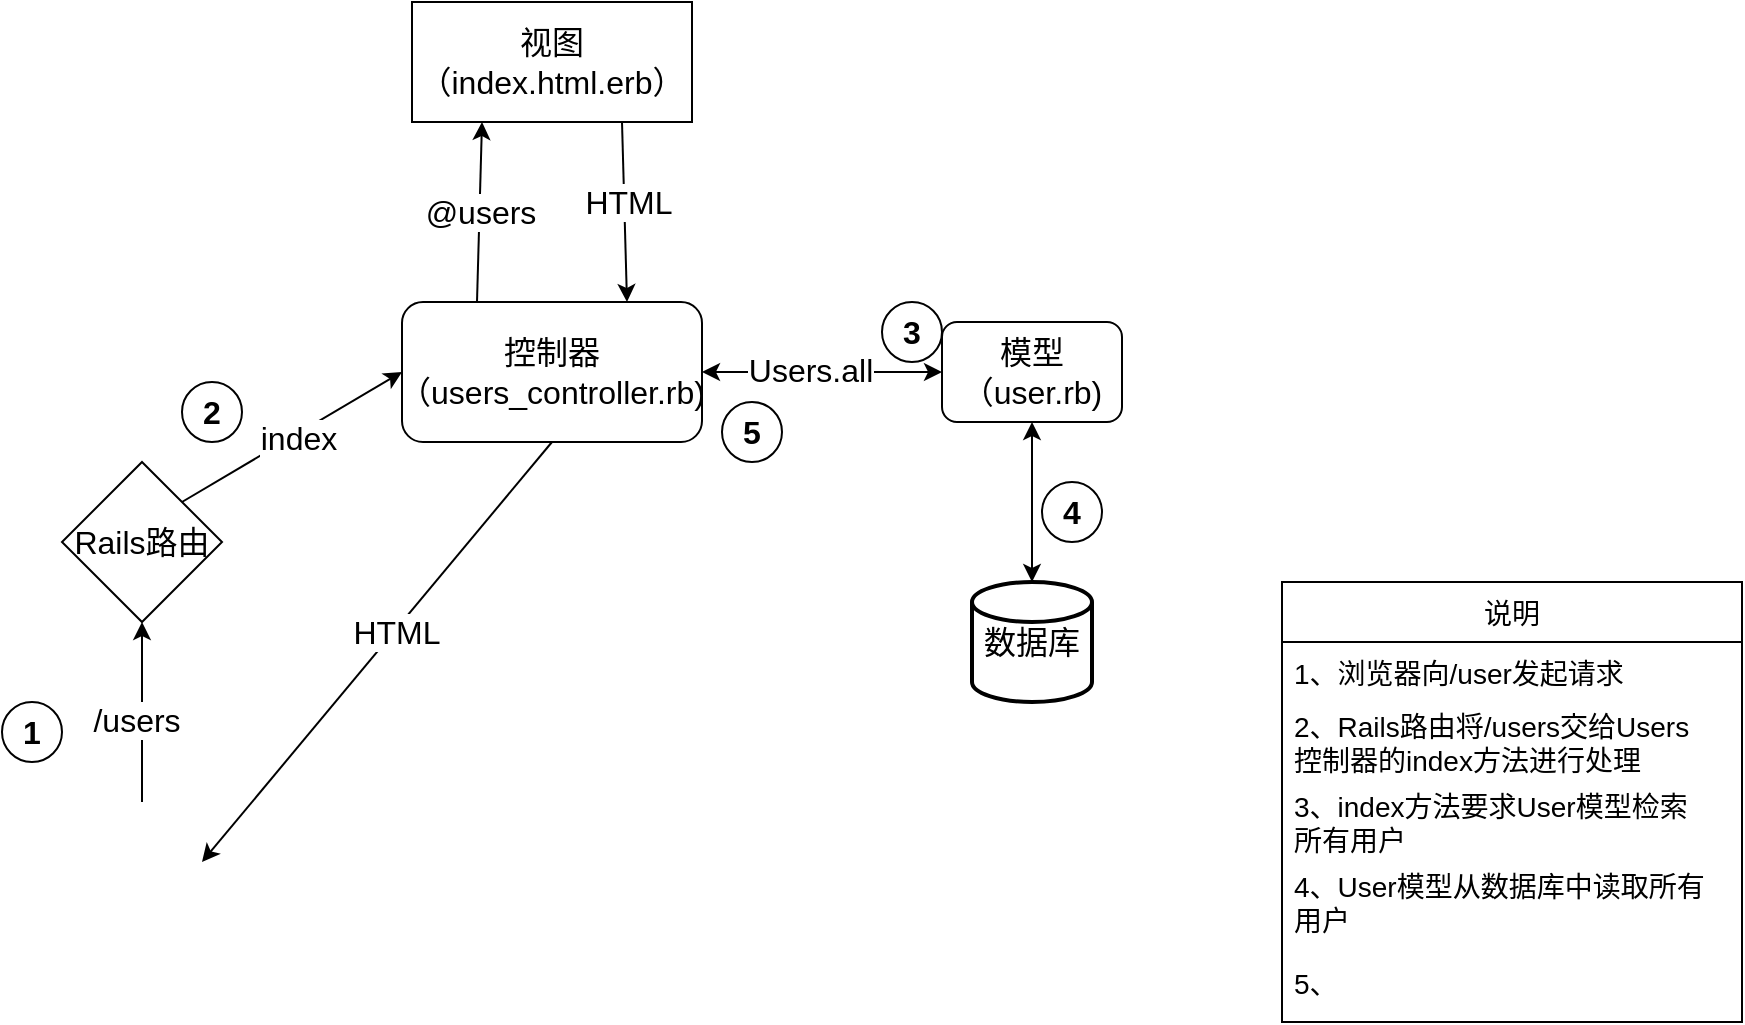 <mxfile version="20.2.7" type="github">
  <diagram id="uC6A-LN68PpUqQVxdsIX" name="第 1 页">
    <mxGraphModel dx="946" dy="1699" grid="1" gridSize="10" guides="1" tooltips="1" connect="1" arrows="1" fold="1" page="1" pageScale="1" pageWidth="827" pageHeight="1169" math="0" shadow="0">
      <root>
        <mxCell id="0" />
        <mxCell id="1" parent="0" />
        <mxCell id="2ww45A0Sf8mP8j548J3A-3" style="edgeStyle=orthogonalEdgeStyle;rounded=0;orthogonalLoop=1;jettySize=auto;html=1;" edge="1" parent="1" source="2ww45A0Sf8mP8j548J3A-1" target="2ww45A0Sf8mP8j548J3A-2">
          <mxGeometry relative="1" as="geometry" />
        </mxCell>
        <mxCell id="2ww45A0Sf8mP8j548J3A-24" value="/users" style="edgeLabel;html=1;align=center;verticalAlign=middle;resizable=0;points=[];fontSize=16;" vertex="1" connectable="0" parent="2ww45A0Sf8mP8j548J3A-3">
          <mxGeometry x="-0.089" y="3" relative="1" as="geometry">
            <mxPoint as="offset" />
          </mxGeometry>
        </mxCell>
        <mxCell id="2ww45A0Sf8mP8j548J3A-1" value="" style="shape=image;html=1;verticalAlign=top;verticalLabelPosition=bottom;labelBackgroundColor=#ffffff;imageAspect=0;aspect=fixed;image=https://cdn2.iconfinder.com/data/icons/social-media-and-payment/64/-36-128.png" vertex="1" parent="1">
          <mxGeometry x="130" y="340" width="60" height="60" as="geometry" />
        </mxCell>
        <mxCell id="2ww45A0Sf8mP8j548J3A-5" style="rounded=0;orthogonalLoop=1;jettySize=auto;html=1;exitX=1;exitY=0;exitDx=0;exitDy=0;entryX=0;entryY=0.5;entryDx=0;entryDy=0;" edge="1" parent="1" source="2ww45A0Sf8mP8j548J3A-2" target="2ww45A0Sf8mP8j548J3A-4">
          <mxGeometry relative="1" as="geometry" />
        </mxCell>
        <mxCell id="2ww45A0Sf8mP8j548J3A-23" value="index" style="edgeLabel;html=1;align=center;verticalAlign=middle;resizable=0;points=[];fontSize=16;" vertex="1" connectable="0" parent="2ww45A0Sf8mP8j548J3A-5">
          <mxGeometry x="0.058" y="-2" relative="1" as="geometry">
            <mxPoint x="-1" as="offset" />
          </mxGeometry>
        </mxCell>
        <mxCell id="2ww45A0Sf8mP8j548J3A-2" value="&lt;font style=&quot;font-size: 16px;&quot;&gt;Rails路由&lt;/font&gt;" style="rhombus;whiteSpace=wrap;html=1;" vertex="1" parent="1">
          <mxGeometry x="120" y="170" width="80" height="80" as="geometry" />
        </mxCell>
        <mxCell id="2ww45A0Sf8mP8j548J3A-17" style="edgeStyle=none;rounded=0;orthogonalLoop=1;jettySize=auto;html=1;exitX=0.25;exitY=0;exitDx=0;exitDy=0;entryX=0.25;entryY=1;entryDx=0;entryDy=0;fontSize=16;" edge="1" parent="1" source="2ww45A0Sf8mP8j548J3A-4" target="2ww45A0Sf8mP8j548J3A-14">
          <mxGeometry relative="1" as="geometry" />
        </mxCell>
        <mxCell id="2ww45A0Sf8mP8j548J3A-18" value="@users" style="edgeLabel;html=1;align=center;verticalAlign=middle;resizable=0;points=[];fontSize=16;" vertex="1" connectable="0" parent="2ww45A0Sf8mP8j548J3A-17">
          <mxGeometry x="0.0" relative="1" as="geometry">
            <mxPoint as="offset" />
          </mxGeometry>
        </mxCell>
        <mxCell id="2ww45A0Sf8mP8j548J3A-20" style="edgeStyle=none;rounded=0;orthogonalLoop=1;jettySize=auto;html=1;exitX=0.5;exitY=1;exitDx=0;exitDy=0;entryX=1;entryY=0.5;entryDx=0;entryDy=0;fontSize=16;" edge="1" parent="1" source="2ww45A0Sf8mP8j548J3A-4" target="2ww45A0Sf8mP8j548J3A-1">
          <mxGeometry relative="1" as="geometry" />
        </mxCell>
        <mxCell id="2ww45A0Sf8mP8j548J3A-21" value="HTML" style="edgeLabel;html=1;align=center;verticalAlign=middle;resizable=0;points=[];fontSize=16;" vertex="1" connectable="0" parent="2ww45A0Sf8mP8j548J3A-20">
          <mxGeometry x="-0.101" y="1" relative="1" as="geometry">
            <mxPoint as="offset" />
          </mxGeometry>
        </mxCell>
        <mxCell id="2ww45A0Sf8mP8j548J3A-4" value="&lt;font style=&quot;font-size: 16px;&quot;&gt;控制器&lt;br&gt;（users_controller.rb)&lt;/font&gt;" style="rounded=1;whiteSpace=wrap;html=1;" vertex="1" parent="1">
          <mxGeometry x="290" y="90" width="150" height="70" as="geometry" />
        </mxCell>
        <mxCell id="2ww45A0Sf8mP8j548J3A-6" value="&lt;font style=&quot;font-size: 16px;&quot;&gt;模型&lt;br&gt;（user.rb)&lt;/font&gt;" style="rounded=1;whiteSpace=wrap;html=1;" vertex="1" parent="1">
          <mxGeometry x="560" y="100" width="90" height="50" as="geometry" />
        </mxCell>
        <mxCell id="2ww45A0Sf8mP8j548J3A-9" value="" style="endArrow=classic;startArrow=classic;html=1;rounded=0;fontSize=16;entryX=0;entryY=0.5;entryDx=0;entryDy=0;exitX=1;exitY=0.5;exitDx=0;exitDy=0;" edge="1" parent="1" source="2ww45A0Sf8mP8j548J3A-4" target="2ww45A0Sf8mP8j548J3A-6">
          <mxGeometry width="50" height="50" relative="1" as="geometry">
            <mxPoint x="430" y="290" as="sourcePoint" />
            <mxPoint x="480" y="240" as="targetPoint" />
          </mxGeometry>
        </mxCell>
        <mxCell id="2ww45A0Sf8mP8j548J3A-22" value="Users.all" style="edgeLabel;html=1;align=center;verticalAlign=middle;resizable=0;points=[];fontSize=16;" vertex="1" connectable="0" parent="2ww45A0Sf8mP8j548J3A-9">
          <mxGeometry x="-0.101" y="1" relative="1" as="geometry">
            <mxPoint as="offset" />
          </mxGeometry>
        </mxCell>
        <mxCell id="2ww45A0Sf8mP8j548J3A-10" value="" style="endArrow=classic;startArrow=classic;html=1;rounded=0;fontSize=16;entryX=0.5;entryY=1;entryDx=0;entryDy=0;exitX=0.5;exitY=0;exitDx=0;exitDy=0;exitPerimeter=0;" edge="1" parent="1" source="2ww45A0Sf8mP8j548J3A-11" target="2ww45A0Sf8mP8j548J3A-6">
          <mxGeometry width="50" height="50" relative="1" as="geometry">
            <mxPoint x="320" y="340" as="sourcePoint" />
            <mxPoint x="370" y="290" as="targetPoint" />
          </mxGeometry>
        </mxCell>
        <mxCell id="2ww45A0Sf8mP8j548J3A-11" value="数据库" style="strokeWidth=2;html=1;shape=mxgraph.flowchart.database;whiteSpace=wrap;fontSize=16;" vertex="1" parent="1">
          <mxGeometry x="575" y="230" width="60" height="60" as="geometry" />
        </mxCell>
        <mxCell id="2ww45A0Sf8mP8j548J3A-16" style="edgeStyle=none;rounded=0;orthogonalLoop=1;jettySize=auto;html=1;entryX=0.75;entryY=0;entryDx=0;entryDy=0;fontSize=16;exitX=0.75;exitY=1;exitDx=0;exitDy=0;" edge="1" parent="1" source="2ww45A0Sf8mP8j548J3A-14" target="2ww45A0Sf8mP8j548J3A-4">
          <mxGeometry relative="1" as="geometry" />
        </mxCell>
        <mxCell id="2ww45A0Sf8mP8j548J3A-19" value="HTML" style="edgeLabel;html=1;align=center;verticalAlign=middle;resizable=0;points=[];fontSize=16;" vertex="1" connectable="0" parent="2ww45A0Sf8mP8j548J3A-16">
          <mxGeometry x="-0.11" y="2" relative="1" as="geometry">
            <mxPoint as="offset" />
          </mxGeometry>
        </mxCell>
        <mxCell id="2ww45A0Sf8mP8j548J3A-14" value="视图&lt;br&gt;（index.html.erb）" style="rounded=0;whiteSpace=wrap;html=1;fontSize=16;" vertex="1" parent="1">
          <mxGeometry x="295" y="-60" width="140" height="60" as="geometry" />
        </mxCell>
        <mxCell id="2ww45A0Sf8mP8j548J3A-38" value="说明" style="swimlane;fontStyle=0;childLayout=stackLayout;horizontal=1;startSize=30;horizontalStack=0;resizeParent=1;resizeParentMax=0;resizeLast=0;collapsible=1;marginBottom=0;fontSize=14;" vertex="1" parent="1">
          <mxGeometry x="730" y="230" width="230" height="220" as="geometry" />
        </mxCell>
        <mxCell id="2ww45A0Sf8mP8j548J3A-39" value="1、浏览器向/user发起请求" style="text;strokeColor=none;fillColor=none;align=left;verticalAlign=middle;spacingLeft=4;spacingRight=4;overflow=hidden;points=[[0,0.5],[1,0.5]];portConstraint=eastwest;rotatable=0;fontSize=14;" vertex="1" parent="2ww45A0Sf8mP8j548J3A-38">
          <mxGeometry y="30" width="230" height="30" as="geometry" />
        </mxCell>
        <mxCell id="2ww45A0Sf8mP8j548J3A-40" value="2、Rails路由将/users交给Users&#xa;控制器的index方法进行处理" style="text;align=left;verticalAlign=middle;spacingLeft=4;spacingRight=4;overflow=hidden;points=[[0,0.5],[1,0.5]];portConstraint=eastwest;rotatable=0;fontSize=14;" vertex="1" parent="2ww45A0Sf8mP8j548J3A-38">
          <mxGeometry y="60" width="230" height="40" as="geometry" />
        </mxCell>
        <mxCell id="2ww45A0Sf8mP8j548J3A-42" value="3、index方法要求User模型检索&#xa;所有用户" style="text;strokeColor=none;fillColor=none;align=left;verticalAlign=middle;spacingLeft=4;spacingRight=4;overflow=hidden;points=[[0,0.5],[1,0.5]];portConstraint=eastwest;rotatable=0;fontSize=14;" vertex="1" parent="2ww45A0Sf8mP8j548J3A-38">
          <mxGeometry y="100" width="230" height="40" as="geometry" />
        </mxCell>
        <mxCell id="2ww45A0Sf8mP8j548J3A-43" value="4、User模型从数据库中读取所有&#xa;用户" style="text;strokeColor=none;fillColor=none;align=left;verticalAlign=middle;spacingLeft=4;spacingRight=4;overflow=hidden;points=[[0,0.5],[1,0.5]];portConstraint=eastwest;rotatable=0;fontSize=14;" vertex="1" parent="2ww45A0Sf8mP8j548J3A-38">
          <mxGeometry y="140" width="230" height="40" as="geometry" />
        </mxCell>
        <mxCell id="2ww45A0Sf8mP8j548J3A-41" value="5、" style="text;strokeColor=none;fillColor=none;align=left;verticalAlign=middle;spacingLeft=4;spacingRight=4;overflow=hidden;points=[[0,0.5],[1,0.5]];portConstraint=eastwest;rotatable=0;fontSize=14;" vertex="1" parent="2ww45A0Sf8mP8j548J3A-38">
          <mxGeometry y="180" width="230" height="40" as="geometry" />
        </mxCell>
        <mxCell id="2ww45A0Sf8mP8j548J3A-44" value="&lt;font style=&quot;font-size: 16px;&quot;&gt;&lt;b&gt;1&lt;/b&gt;&lt;/font&gt;" style="ellipse;whiteSpace=wrap;html=1;aspect=fixed;fontSize=14;" vertex="1" parent="1">
          <mxGeometry x="90" y="290" width="30" height="30" as="geometry" />
        </mxCell>
        <mxCell id="2ww45A0Sf8mP8j548J3A-45" value="&lt;font style=&quot;font-size: 16px;&quot;&gt;&lt;b&gt;2&lt;/b&gt;&lt;/font&gt;" style="ellipse;whiteSpace=wrap;html=1;aspect=fixed;fontSize=14;" vertex="1" parent="1">
          <mxGeometry x="180" y="130" width="30" height="30" as="geometry" />
        </mxCell>
        <mxCell id="2ww45A0Sf8mP8j548J3A-46" value="&lt;font style=&quot;font-size: 16px;&quot;&gt;&lt;b&gt;3&lt;/b&gt;&lt;/font&gt;" style="ellipse;whiteSpace=wrap;html=1;aspect=fixed;fontSize=14;" vertex="1" parent="1">
          <mxGeometry x="530" y="90" width="30" height="30" as="geometry" />
        </mxCell>
        <mxCell id="2ww45A0Sf8mP8j548J3A-47" value="&lt;font style=&quot;font-size: 16px;&quot;&gt;&lt;b&gt;4&lt;/b&gt;&lt;/font&gt;" style="ellipse;whiteSpace=wrap;html=1;aspect=fixed;fontSize=14;" vertex="1" parent="1">
          <mxGeometry x="610" y="180" width="30" height="30" as="geometry" />
        </mxCell>
        <mxCell id="2ww45A0Sf8mP8j548J3A-48" value="&lt;font style=&quot;font-size: 16px;&quot;&gt;&lt;b&gt;5&lt;/b&gt;&lt;/font&gt;" style="ellipse;whiteSpace=wrap;html=1;aspect=fixed;fontSize=14;" vertex="1" parent="1">
          <mxGeometry x="450" y="140" width="30" height="30" as="geometry" />
        </mxCell>
      </root>
    </mxGraphModel>
  </diagram>
</mxfile>

